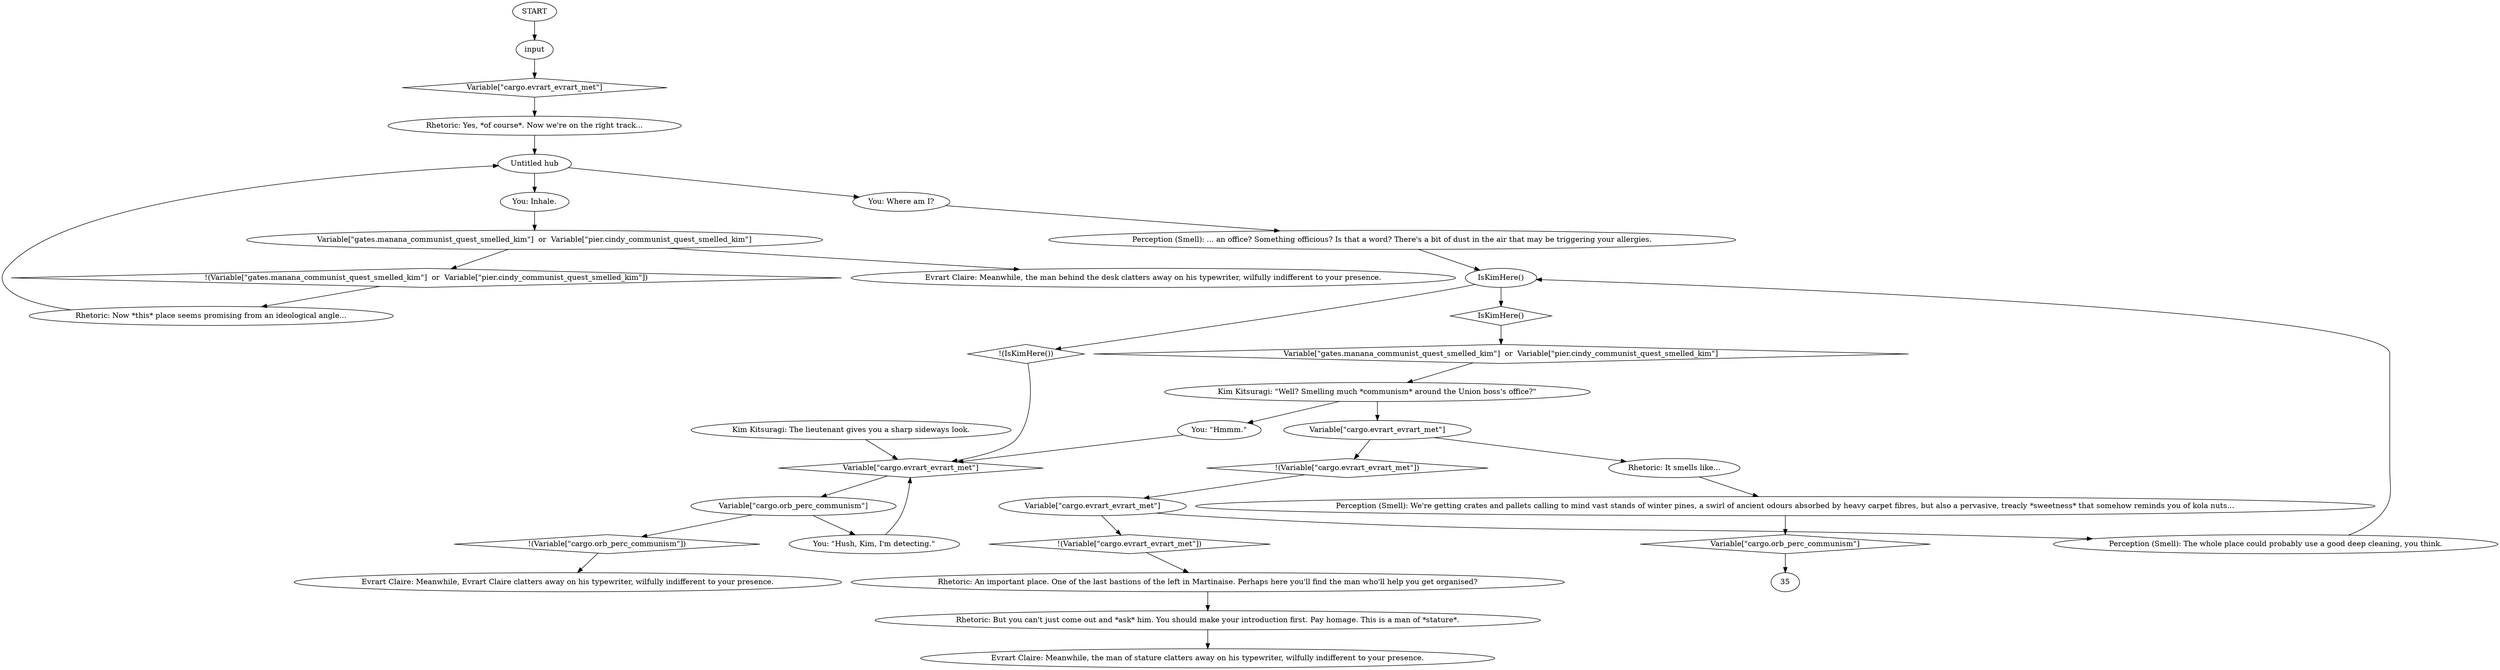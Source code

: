 # EVRART ORB / communistquest
# You get to attempt to smell Evrart and ask him about underground communism
# ==================================================
digraph G {
	  0 [label="START"];
	  1 [label="input"];
	  2 [label="Rhetoric: Yes, *of course*. Now we're on the right track..."];
	  3 [label="You: Inhale."];
	  4 [label="Rhetoric: But you can't just come out and *ask* him. You should make your introduction first. Pay homage. This is a man of *stature*."];
	  5 [label="Evrart Claire: Meanwhile, the man of stature clatters away on his typewriter, wilfully indifferent to your presence."];
	  6 [label="Untitled hub"];
	  7 [label="You: Where am I?"];
	  8 [label="Kim Kitsuragi: \"Well? Smelling much *communism* around the Union boss's office?\""];
	  9 [label="Perception (Smell): We're getting crates and pallets calling to mind vast stands of winter pines, a swirl of ancient odours absorbed by heavy carpet fibres, but also a pervasive, treacly *sweetness* that somehow reminds you of kola nuts..."];
	  10 [label="You: \"Hmmm.\""];
	  11 [label="IsKimHere()"];
	  12 [label="IsKimHere()", shape=diamond];
	  13 [label="!(IsKimHere())", shape=diamond];
	  14 [label="Kim Kitsuragi: The lieutenant gives you a sharp sideways look."];
	  15 [label="Rhetoric: Now *this* place seems promising from an ideological angle..."];
	  16 [label="Rhetoric: An important place. One of the last bastions of the left in Martinaise. Perhaps here you'll find the man who'll help you get organised?"];
	  17 [label="Perception (Smell): ... an office? Something officious? Is that a word? There's a bit of dust in the air that may be triggering your allergies."];
	  18 [label="Evrart Claire: Meanwhile, Evrart Claire clatters away on his typewriter, wilfully indifferent to your presence."];
	  19 [label="Variable[\"cargo.orb_perc_communism\"]"];
	  20 [label="Variable[\"cargo.orb_perc_communism\"]", shape=diamond];
	  21 [label="!(Variable[\"cargo.orb_perc_communism\"])", shape=diamond];
	  22 [label="You: \"Hush, Kim, I'm detecting.\""];
	  23 [label="Variable[\"cargo.evrart_evrart_met\"]"];
	  24 [label="Variable[\"cargo.evrart_evrart_met\"]", shape=diamond];
	  25 [label="!(Variable[\"cargo.evrart_evrart_met\"])", shape=diamond];
	  26 [label="Rhetoric: It smells like..."];
	  27 [label="Variable[\"gates.manana_communist_quest_smelled_kim\"]  or  Variable[\"pier.cindy_communist_quest_smelled_kim\"]"];
	  28 [label="Variable[\"gates.manana_communist_quest_smelled_kim\"]  or  Variable[\"pier.cindy_communist_quest_smelled_kim\"]", shape=diamond];
	  29 [label="!(Variable[\"gates.manana_communist_quest_smelled_kim\"]  or  Variable[\"pier.cindy_communist_quest_smelled_kim\"])", shape=diamond];
	  30 [label="Evrart Claire: Meanwhile, the man behind the desk clatters away on his typewriter, wilfully indifferent to your presence."];
	  31 [label="Variable[\"cargo.evrart_evrart_met\"]"];
	  32 [label="Variable[\"cargo.evrart_evrart_met\"]", shape=diamond];
	  33 [label="!(Variable[\"cargo.evrart_evrart_met\"])", shape=diamond];
	  34 [label="Perception (Smell): The whole place could probably use a good deep cleaning, you think."];
	  0 -> 1
	  1 -> 32
	  2 -> 6
	  3 -> 27
	  4 -> 5
	  6 -> 3
	  6 -> 7
	  7 -> 17
	  8 -> 10
	  8 -> 23
	  9 -> 20
	  10 -> 24
	  11 -> 12
	  11 -> 13
	  12 -> 28
	  13 -> 24
	  14 -> 24
	  15 -> 6
	  16 -> 4
	  17 -> 11
	  19 -> 21
	  19 -> 22
	  20 -> 35
	  21 -> 18
	  22 -> 24
	  23 -> 25
	  23 -> 26
	  24 -> 19
	  25 -> 31
	  26 -> 9
	  27 -> 29
	  27 -> 30
	  28 -> 8
	  29 -> 15
	  31 -> 33
	  31 -> 34
	  32 -> 2
	  33 -> 16
	  34 -> 11
}

